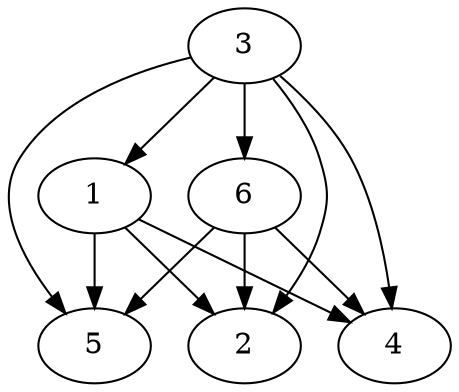 digraph "output/lab1/matrix-8/graph.gv" {
	1
	2
	3
	4
	5
	6
	1 -> 2
	1 -> 4
	1 -> 5
	3 -> 1
	3 -> 2
	3 -> 4
	3 -> 5
	3 -> 6
	6 -> 2
	6 -> 4
	6 -> 5
}
